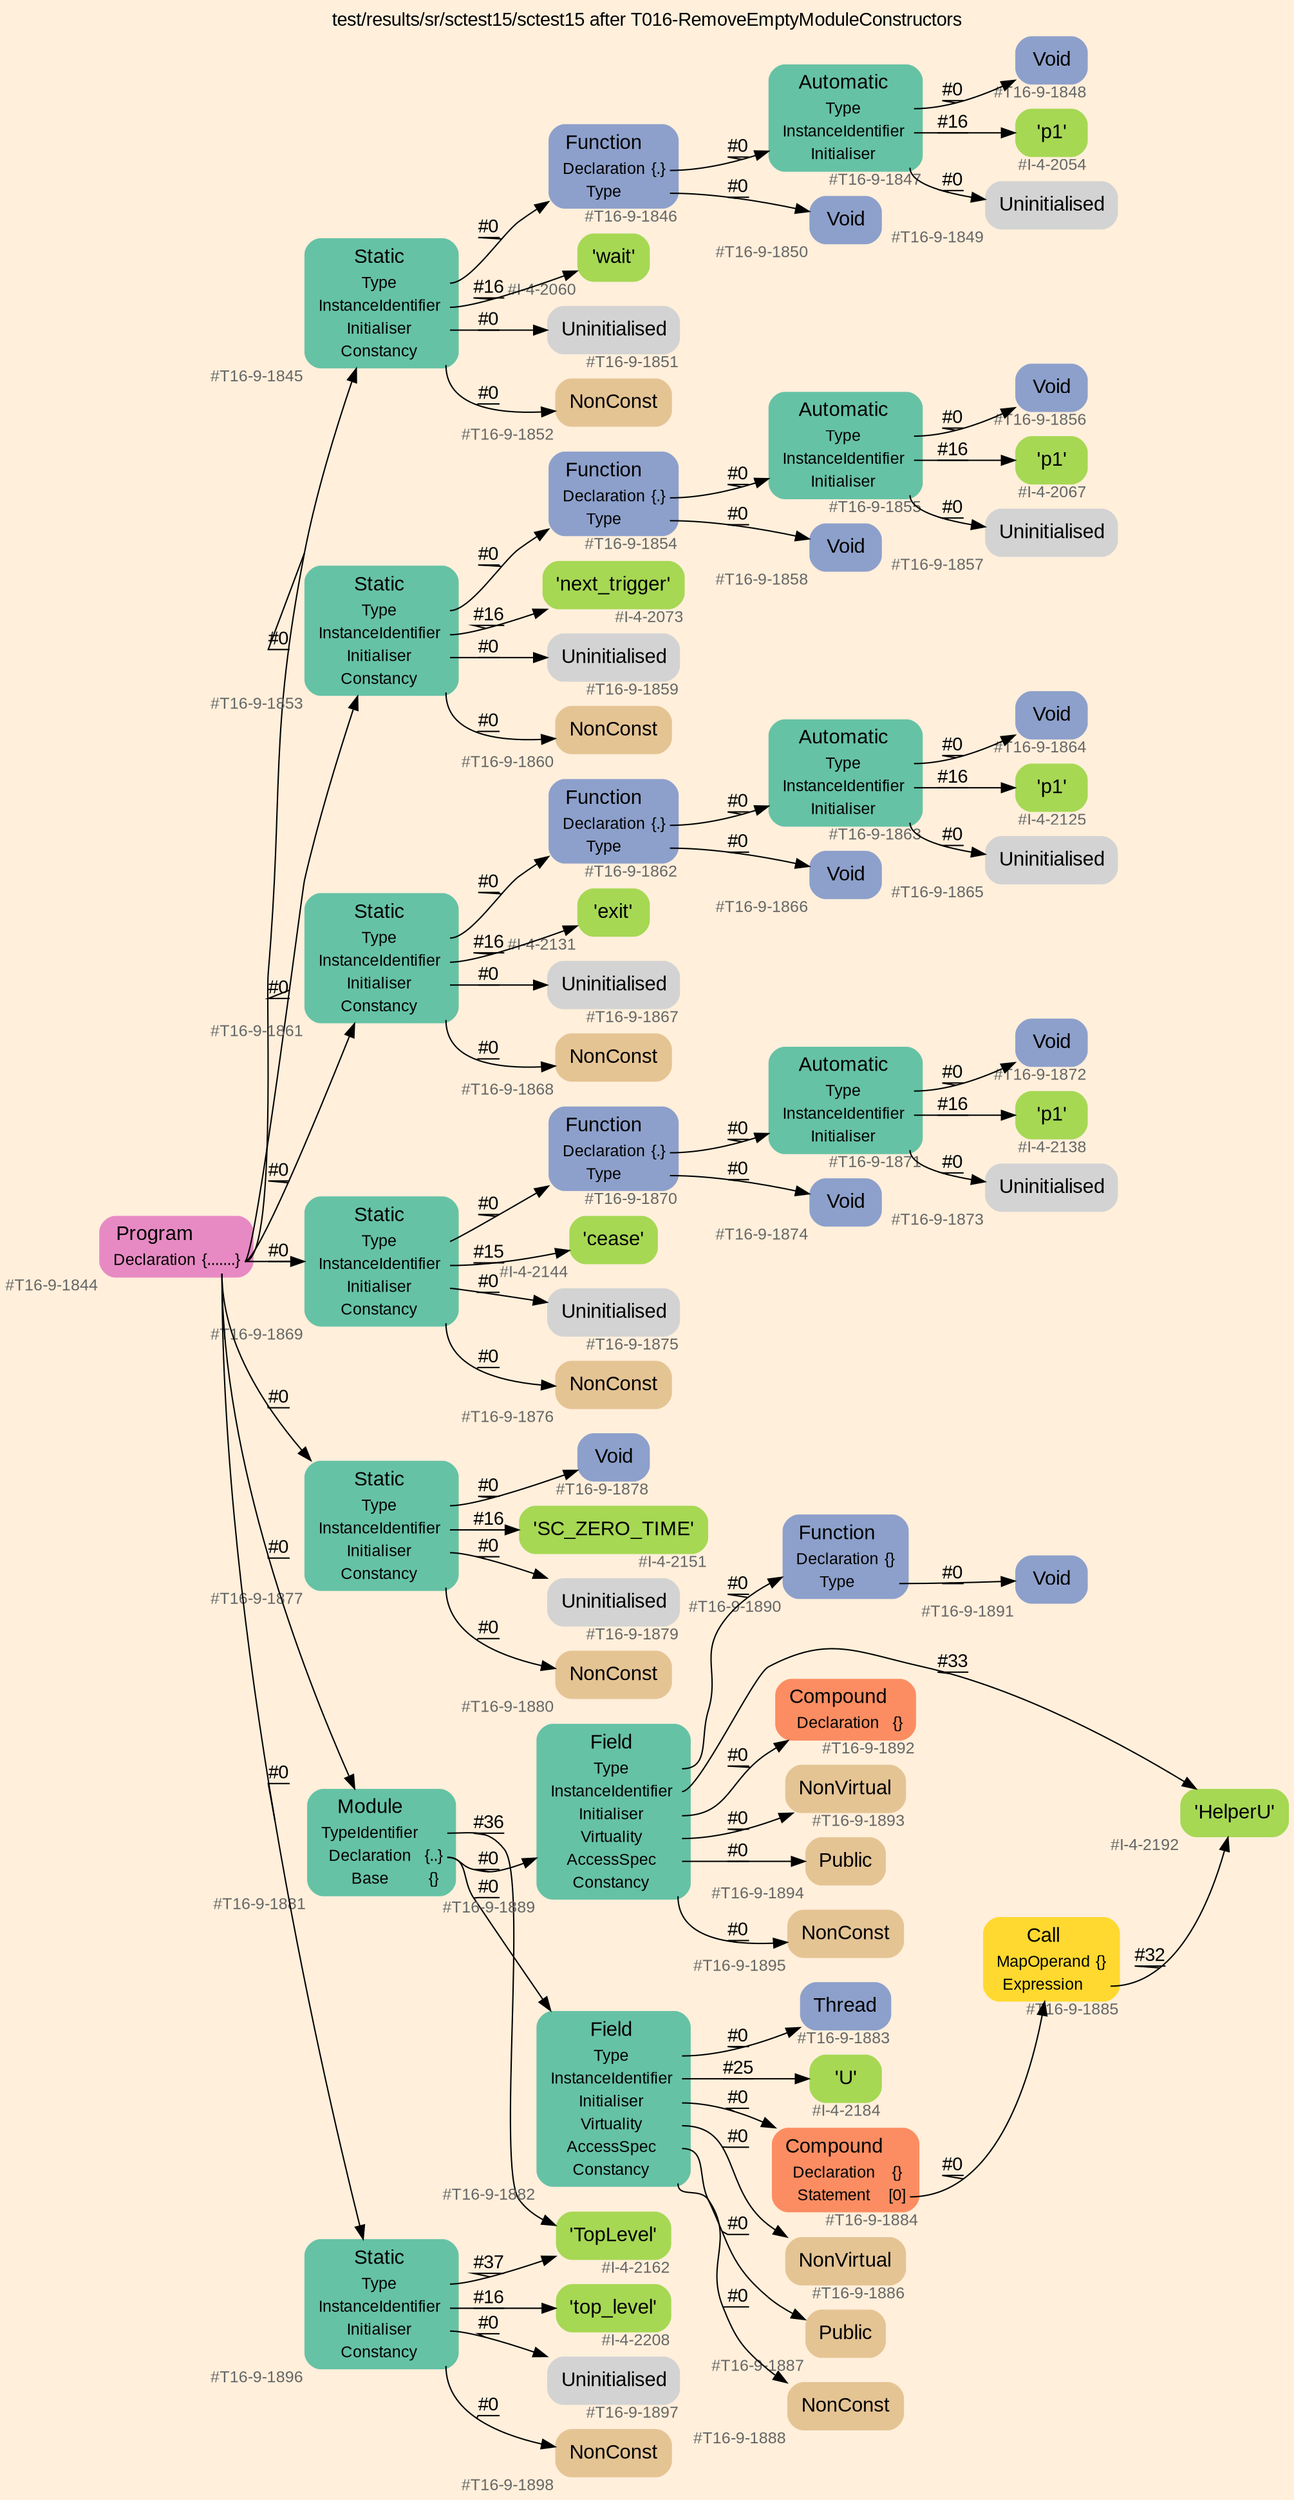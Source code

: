 digraph "test/results/sr/sctest15/sctest15 after T016-RemoveEmptyModuleConstructors" {
label = "test/results/sr/sctest15/sctest15 after T016-RemoveEmptyModuleConstructors"
labelloc = t
graph [
    rankdir = "LR"
    ranksep = 0.3
    bgcolor = antiquewhite1
    color = black
    fontcolor = black
    fontname = "Arial"
];
node [
    fontname = "Arial"
];
edge [
    fontname = "Arial"
];

// -------------------- node figure --------------------
// -------- block #T16-9-1844 ----------
"#T16-9-1844" [
    fillcolor = "/set28/4"
    xlabel = "#T16-9-1844"
    fontsize = "12"
    fontcolor = grey40
    shape = "plaintext"
    label = <<TABLE BORDER="0" CELLBORDER="0" CELLSPACING="0">
     <TR><TD><FONT COLOR="black" POINT-SIZE="15">Program</FONT></TD></TR>
     <TR><TD><FONT COLOR="black" POINT-SIZE="12">Declaration</FONT></TD><TD PORT="port0"><FONT COLOR="black" POINT-SIZE="12">{.......}</FONT></TD></TR>
    </TABLE>>
    style = "rounded,filled"
];

// -------- block #T16-9-1845 ----------
"#T16-9-1845" [
    fillcolor = "/set28/1"
    xlabel = "#T16-9-1845"
    fontsize = "12"
    fontcolor = grey40
    shape = "plaintext"
    label = <<TABLE BORDER="0" CELLBORDER="0" CELLSPACING="0">
     <TR><TD><FONT COLOR="black" POINT-SIZE="15">Static</FONT></TD></TR>
     <TR><TD><FONT COLOR="black" POINT-SIZE="12">Type</FONT></TD><TD PORT="port0"></TD></TR>
     <TR><TD><FONT COLOR="black" POINT-SIZE="12">InstanceIdentifier</FONT></TD><TD PORT="port1"></TD></TR>
     <TR><TD><FONT COLOR="black" POINT-SIZE="12">Initialiser</FONT></TD><TD PORT="port2"></TD></TR>
     <TR><TD><FONT COLOR="black" POINT-SIZE="12">Constancy</FONT></TD><TD PORT="port3"></TD></TR>
    </TABLE>>
    style = "rounded,filled"
];

// -------- block #T16-9-1846 ----------
"#T16-9-1846" [
    fillcolor = "/set28/3"
    xlabel = "#T16-9-1846"
    fontsize = "12"
    fontcolor = grey40
    shape = "plaintext"
    label = <<TABLE BORDER="0" CELLBORDER="0" CELLSPACING="0">
     <TR><TD><FONT COLOR="black" POINT-SIZE="15">Function</FONT></TD></TR>
     <TR><TD><FONT COLOR="black" POINT-SIZE="12">Declaration</FONT></TD><TD PORT="port0"><FONT COLOR="black" POINT-SIZE="12">{.}</FONT></TD></TR>
     <TR><TD><FONT COLOR="black" POINT-SIZE="12">Type</FONT></TD><TD PORT="port1"></TD></TR>
    </TABLE>>
    style = "rounded,filled"
];

// -------- block #T16-9-1847 ----------
"#T16-9-1847" [
    fillcolor = "/set28/1"
    xlabel = "#T16-9-1847"
    fontsize = "12"
    fontcolor = grey40
    shape = "plaintext"
    label = <<TABLE BORDER="0" CELLBORDER="0" CELLSPACING="0">
     <TR><TD><FONT COLOR="black" POINT-SIZE="15">Automatic</FONT></TD></TR>
     <TR><TD><FONT COLOR="black" POINT-SIZE="12">Type</FONT></TD><TD PORT="port0"></TD></TR>
     <TR><TD><FONT COLOR="black" POINT-SIZE="12">InstanceIdentifier</FONT></TD><TD PORT="port1"></TD></TR>
     <TR><TD><FONT COLOR="black" POINT-SIZE="12">Initialiser</FONT></TD><TD PORT="port2"></TD></TR>
    </TABLE>>
    style = "rounded,filled"
];

// -------- block #T16-9-1848 ----------
"#T16-9-1848" [
    fillcolor = "/set28/3"
    xlabel = "#T16-9-1848"
    fontsize = "12"
    fontcolor = grey40
    shape = "plaintext"
    label = <<TABLE BORDER="0" CELLBORDER="0" CELLSPACING="0">
     <TR><TD><FONT COLOR="black" POINT-SIZE="15">Void</FONT></TD></TR>
    </TABLE>>
    style = "rounded,filled"
];

// -------- block #I-4-2054 ----------
"#I-4-2054" [
    fillcolor = "/set28/5"
    xlabel = "#I-4-2054"
    fontsize = "12"
    fontcolor = grey40
    shape = "plaintext"
    label = <<TABLE BORDER="0" CELLBORDER="0" CELLSPACING="0">
     <TR><TD><FONT COLOR="black" POINT-SIZE="15">'p1'</FONT></TD></TR>
    </TABLE>>
    style = "rounded,filled"
];

// -------- block #T16-9-1849 ----------
"#T16-9-1849" [
    xlabel = "#T16-9-1849"
    fontsize = "12"
    fontcolor = grey40
    shape = "plaintext"
    label = <<TABLE BORDER="0" CELLBORDER="0" CELLSPACING="0">
     <TR><TD><FONT COLOR="black" POINT-SIZE="15">Uninitialised</FONT></TD></TR>
    </TABLE>>
    style = "rounded,filled"
];

// -------- block #T16-9-1850 ----------
"#T16-9-1850" [
    fillcolor = "/set28/3"
    xlabel = "#T16-9-1850"
    fontsize = "12"
    fontcolor = grey40
    shape = "plaintext"
    label = <<TABLE BORDER="0" CELLBORDER="0" CELLSPACING="0">
     <TR><TD><FONT COLOR="black" POINT-SIZE="15">Void</FONT></TD></TR>
    </TABLE>>
    style = "rounded,filled"
];

// -------- block #I-4-2060 ----------
"#I-4-2060" [
    fillcolor = "/set28/5"
    xlabel = "#I-4-2060"
    fontsize = "12"
    fontcolor = grey40
    shape = "plaintext"
    label = <<TABLE BORDER="0" CELLBORDER="0" CELLSPACING="0">
     <TR><TD><FONT COLOR="black" POINT-SIZE="15">'wait'</FONT></TD></TR>
    </TABLE>>
    style = "rounded,filled"
];

// -------- block #T16-9-1851 ----------
"#T16-9-1851" [
    xlabel = "#T16-9-1851"
    fontsize = "12"
    fontcolor = grey40
    shape = "plaintext"
    label = <<TABLE BORDER="0" CELLBORDER="0" CELLSPACING="0">
     <TR><TD><FONT COLOR="black" POINT-SIZE="15">Uninitialised</FONT></TD></TR>
    </TABLE>>
    style = "rounded,filled"
];

// -------- block #T16-9-1852 ----------
"#T16-9-1852" [
    fillcolor = "/set28/7"
    xlabel = "#T16-9-1852"
    fontsize = "12"
    fontcolor = grey40
    shape = "plaintext"
    label = <<TABLE BORDER="0" CELLBORDER="0" CELLSPACING="0">
     <TR><TD><FONT COLOR="black" POINT-SIZE="15">NonConst</FONT></TD></TR>
    </TABLE>>
    style = "rounded,filled"
];

// -------- block #T16-9-1853 ----------
"#T16-9-1853" [
    fillcolor = "/set28/1"
    xlabel = "#T16-9-1853"
    fontsize = "12"
    fontcolor = grey40
    shape = "plaintext"
    label = <<TABLE BORDER="0" CELLBORDER="0" CELLSPACING="0">
     <TR><TD><FONT COLOR="black" POINT-SIZE="15">Static</FONT></TD></TR>
     <TR><TD><FONT COLOR="black" POINT-SIZE="12">Type</FONT></TD><TD PORT="port0"></TD></TR>
     <TR><TD><FONT COLOR="black" POINT-SIZE="12">InstanceIdentifier</FONT></TD><TD PORT="port1"></TD></TR>
     <TR><TD><FONT COLOR="black" POINT-SIZE="12">Initialiser</FONT></TD><TD PORT="port2"></TD></TR>
     <TR><TD><FONT COLOR="black" POINT-SIZE="12">Constancy</FONT></TD><TD PORT="port3"></TD></TR>
    </TABLE>>
    style = "rounded,filled"
];

// -------- block #T16-9-1854 ----------
"#T16-9-1854" [
    fillcolor = "/set28/3"
    xlabel = "#T16-9-1854"
    fontsize = "12"
    fontcolor = grey40
    shape = "plaintext"
    label = <<TABLE BORDER="0" CELLBORDER="0" CELLSPACING="0">
     <TR><TD><FONT COLOR="black" POINT-SIZE="15">Function</FONT></TD></TR>
     <TR><TD><FONT COLOR="black" POINT-SIZE="12">Declaration</FONT></TD><TD PORT="port0"><FONT COLOR="black" POINT-SIZE="12">{.}</FONT></TD></TR>
     <TR><TD><FONT COLOR="black" POINT-SIZE="12">Type</FONT></TD><TD PORT="port1"></TD></TR>
    </TABLE>>
    style = "rounded,filled"
];

// -------- block #T16-9-1855 ----------
"#T16-9-1855" [
    fillcolor = "/set28/1"
    xlabel = "#T16-9-1855"
    fontsize = "12"
    fontcolor = grey40
    shape = "plaintext"
    label = <<TABLE BORDER="0" CELLBORDER="0" CELLSPACING="0">
     <TR><TD><FONT COLOR="black" POINT-SIZE="15">Automatic</FONT></TD></TR>
     <TR><TD><FONT COLOR="black" POINT-SIZE="12">Type</FONT></TD><TD PORT="port0"></TD></TR>
     <TR><TD><FONT COLOR="black" POINT-SIZE="12">InstanceIdentifier</FONT></TD><TD PORT="port1"></TD></TR>
     <TR><TD><FONT COLOR="black" POINT-SIZE="12">Initialiser</FONT></TD><TD PORT="port2"></TD></TR>
    </TABLE>>
    style = "rounded,filled"
];

// -------- block #T16-9-1856 ----------
"#T16-9-1856" [
    fillcolor = "/set28/3"
    xlabel = "#T16-9-1856"
    fontsize = "12"
    fontcolor = grey40
    shape = "plaintext"
    label = <<TABLE BORDER="0" CELLBORDER="0" CELLSPACING="0">
     <TR><TD><FONT COLOR="black" POINT-SIZE="15">Void</FONT></TD></TR>
    </TABLE>>
    style = "rounded,filled"
];

// -------- block #I-4-2067 ----------
"#I-4-2067" [
    fillcolor = "/set28/5"
    xlabel = "#I-4-2067"
    fontsize = "12"
    fontcolor = grey40
    shape = "plaintext"
    label = <<TABLE BORDER="0" CELLBORDER="0" CELLSPACING="0">
     <TR><TD><FONT COLOR="black" POINT-SIZE="15">'p1'</FONT></TD></TR>
    </TABLE>>
    style = "rounded,filled"
];

// -------- block #T16-9-1857 ----------
"#T16-9-1857" [
    xlabel = "#T16-9-1857"
    fontsize = "12"
    fontcolor = grey40
    shape = "plaintext"
    label = <<TABLE BORDER="0" CELLBORDER="0" CELLSPACING="0">
     <TR><TD><FONT COLOR="black" POINT-SIZE="15">Uninitialised</FONT></TD></TR>
    </TABLE>>
    style = "rounded,filled"
];

// -------- block #T16-9-1858 ----------
"#T16-9-1858" [
    fillcolor = "/set28/3"
    xlabel = "#T16-9-1858"
    fontsize = "12"
    fontcolor = grey40
    shape = "plaintext"
    label = <<TABLE BORDER="0" CELLBORDER="0" CELLSPACING="0">
     <TR><TD><FONT COLOR="black" POINT-SIZE="15">Void</FONT></TD></TR>
    </TABLE>>
    style = "rounded,filled"
];

// -------- block #I-4-2073 ----------
"#I-4-2073" [
    fillcolor = "/set28/5"
    xlabel = "#I-4-2073"
    fontsize = "12"
    fontcolor = grey40
    shape = "plaintext"
    label = <<TABLE BORDER="0" CELLBORDER="0" CELLSPACING="0">
     <TR><TD><FONT COLOR="black" POINT-SIZE="15">'next_trigger'</FONT></TD></TR>
    </TABLE>>
    style = "rounded,filled"
];

// -------- block #T16-9-1859 ----------
"#T16-9-1859" [
    xlabel = "#T16-9-1859"
    fontsize = "12"
    fontcolor = grey40
    shape = "plaintext"
    label = <<TABLE BORDER="0" CELLBORDER="0" CELLSPACING="0">
     <TR><TD><FONT COLOR="black" POINT-SIZE="15">Uninitialised</FONT></TD></TR>
    </TABLE>>
    style = "rounded,filled"
];

// -------- block #T16-9-1860 ----------
"#T16-9-1860" [
    fillcolor = "/set28/7"
    xlabel = "#T16-9-1860"
    fontsize = "12"
    fontcolor = grey40
    shape = "plaintext"
    label = <<TABLE BORDER="0" CELLBORDER="0" CELLSPACING="0">
     <TR><TD><FONT COLOR="black" POINT-SIZE="15">NonConst</FONT></TD></TR>
    </TABLE>>
    style = "rounded,filled"
];

// -------- block #T16-9-1861 ----------
"#T16-9-1861" [
    fillcolor = "/set28/1"
    xlabel = "#T16-9-1861"
    fontsize = "12"
    fontcolor = grey40
    shape = "plaintext"
    label = <<TABLE BORDER="0" CELLBORDER="0" CELLSPACING="0">
     <TR><TD><FONT COLOR="black" POINT-SIZE="15">Static</FONT></TD></TR>
     <TR><TD><FONT COLOR="black" POINT-SIZE="12">Type</FONT></TD><TD PORT="port0"></TD></TR>
     <TR><TD><FONT COLOR="black" POINT-SIZE="12">InstanceIdentifier</FONT></TD><TD PORT="port1"></TD></TR>
     <TR><TD><FONT COLOR="black" POINT-SIZE="12">Initialiser</FONT></TD><TD PORT="port2"></TD></TR>
     <TR><TD><FONT COLOR="black" POINT-SIZE="12">Constancy</FONT></TD><TD PORT="port3"></TD></TR>
    </TABLE>>
    style = "rounded,filled"
];

// -------- block #T16-9-1862 ----------
"#T16-9-1862" [
    fillcolor = "/set28/3"
    xlabel = "#T16-9-1862"
    fontsize = "12"
    fontcolor = grey40
    shape = "plaintext"
    label = <<TABLE BORDER="0" CELLBORDER="0" CELLSPACING="0">
     <TR><TD><FONT COLOR="black" POINT-SIZE="15">Function</FONT></TD></TR>
     <TR><TD><FONT COLOR="black" POINT-SIZE="12">Declaration</FONT></TD><TD PORT="port0"><FONT COLOR="black" POINT-SIZE="12">{.}</FONT></TD></TR>
     <TR><TD><FONT COLOR="black" POINT-SIZE="12">Type</FONT></TD><TD PORT="port1"></TD></TR>
    </TABLE>>
    style = "rounded,filled"
];

// -------- block #T16-9-1863 ----------
"#T16-9-1863" [
    fillcolor = "/set28/1"
    xlabel = "#T16-9-1863"
    fontsize = "12"
    fontcolor = grey40
    shape = "plaintext"
    label = <<TABLE BORDER="0" CELLBORDER="0" CELLSPACING="0">
     <TR><TD><FONT COLOR="black" POINT-SIZE="15">Automatic</FONT></TD></TR>
     <TR><TD><FONT COLOR="black" POINT-SIZE="12">Type</FONT></TD><TD PORT="port0"></TD></TR>
     <TR><TD><FONT COLOR="black" POINT-SIZE="12">InstanceIdentifier</FONT></TD><TD PORT="port1"></TD></TR>
     <TR><TD><FONT COLOR="black" POINT-SIZE="12">Initialiser</FONT></TD><TD PORT="port2"></TD></TR>
    </TABLE>>
    style = "rounded,filled"
];

// -------- block #T16-9-1864 ----------
"#T16-9-1864" [
    fillcolor = "/set28/3"
    xlabel = "#T16-9-1864"
    fontsize = "12"
    fontcolor = grey40
    shape = "plaintext"
    label = <<TABLE BORDER="0" CELLBORDER="0" CELLSPACING="0">
     <TR><TD><FONT COLOR="black" POINT-SIZE="15">Void</FONT></TD></TR>
    </TABLE>>
    style = "rounded,filled"
];

// -------- block #I-4-2125 ----------
"#I-4-2125" [
    fillcolor = "/set28/5"
    xlabel = "#I-4-2125"
    fontsize = "12"
    fontcolor = grey40
    shape = "plaintext"
    label = <<TABLE BORDER="0" CELLBORDER="0" CELLSPACING="0">
     <TR><TD><FONT COLOR="black" POINT-SIZE="15">'p1'</FONT></TD></TR>
    </TABLE>>
    style = "rounded,filled"
];

// -------- block #T16-9-1865 ----------
"#T16-9-1865" [
    xlabel = "#T16-9-1865"
    fontsize = "12"
    fontcolor = grey40
    shape = "plaintext"
    label = <<TABLE BORDER="0" CELLBORDER="0" CELLSPACING="0">
     <TR><TD><FONT COLOR="black" POINT-SIZE="15">Uninitialised</FONT></TD></TR>
    </TABLE>>
    style = "rounded,filled"
];

// -------- block #T16-9-1866 ----------
"#T16-9-1866" [
    fillcolor = "/set28/3"
    xlabel = "#T16-9-1866"
    fontsize = "12"
    fontcolor = grey40
    shape = "plaintext"
    label = <<TABLE BORDER="0" CELLBORDER="0" CELLSPACING="0">
     <TR><TD><FONT COLOR="black" POINT-SIZE="15">Void</FONT></TD></TR>
    </TABLE>>
    style = "rounded,filled"
];

// -------- block #I-4-2131 ----------
"#I-4-2131" [
    fillcolor = "/set28/5"
    xlabel = "#I-4-2131"
    fontsize = "12"
    fontcolor = grey40
    shape = "plaintext"
    label = <<TABLE BORDER="0" CELLBORDER="0" CELLSPACING="0">
     <TR><TD><FONT COLOR="black" POINT-SIZE="15">'exit'</FONT></TD></TR>
    </TABLE>>
    style = "rounded,filled"
];

// -------- block #T16-9-1867 ----------
"#T16-9-1867" [
    xlabel = "#T16-9-1867"
    fontsize = "12"
    fontcolor = grey40
    shape = "plaintext"
    label = <<TABLE BORDER="0" CELLBORDER="0" CELLSPACING="0">
     <TR><TD><FONT COLOR="black" POINT-SIZE="15">Uninitialised</FONT></TD></TR>
    </TABLE>>
    style = "rounded,filled"
];

// -------- block #T16-9-1868 ----------
"#T16-9-1868" [
    fillcolor = "/set28/7"
    xlabel = "#T16-9-1868"
    fontsize = "12"
    fontcolor = grey40
    shape = "plaintext"
    label = <<TABLE BORDER="0" CELLBORDER="0" CELLSPACING="0">
     <TR><TD><FONT COLOR="black" POINT-SIZE="15">NonConst</FONT></TD></TR>
    </TABLE>>
    style = "rounded,filled"
];

// -------- block #T16-9-1869 ----------
"#T16-9-1869" [
    fillcolor = "/set28/1"
    xlabel = "#T16-9-1869"
    fontsize = "12"
    fontcolor = grey40
    shape = "plaintext"
    label = <<TABLE BORDER="0" CELLBORDER="0" CELLSPACING="0">
     <TR><TD><FONT COLOR="black" POINT-SIZE="15">Static</FONT></TD></TR>
     <TR><TD><FONT COLOR="black" POINT-SIZE="12">Type</FONT></TD><TD PORT="port0"></TD></TR>
     <TR><TD><FONT COLOR="black" POINT-SIZE="12">InstanceIdentifier</FONT></TD><TD PORT="port1"></TD></TR>
     <TR><TD><FONT COLOR="black" POINT-SIZE="12">Initialiser</FONT></TD><TD PORT="port2"></TD></TR>
     <TR><TD><FONT COLOR="black" POINT-SIZE="12">Constancy</FONT></TD><TD PORT="port3"></TD></TR>
    </TABLE>>
    style = "rounded,filled"
];

// -------- block #T16-9-1870 ----------
"#T16-9-1870" [
    fillcolor = "/set28/3"
    xlabel = "#T16-9-1870"
    fontsize = "12"
    fontcolor = grey40
    shape = "plaintext"
    label = <<TABLE BORDER="0" CELLBORDER="0" CELLSPACING="0">
     <TR><TD><FONT COLOR="black" POINT-SIZE="15">Function</FONT></TD></TR>
     <TR><TD><FONT COLOR="black" POINT-SIZE="12">Declaration</FONT></TD><TD PORT="port0"><FONT COLOR="black" POINT-SIZE="12">{.}</FONT></TD></TR>
     <TR><TD><FONT COLOR="black" POINT-SIZE="12">Type</FONT></TD><TD PORT="port1"></TD></TR>
    </TABLE>>
    style = "rounded,filled"
];

// -------- block #T16-9-1871 ----------
"#T16-9-1871" [
    fillcolor = "/set28/1"
    xlabel = "#T16-9-1871"
    fontsize = "12"
    fontcolor = grey40
    shape = "plaintext"
    label = <<TABLE BORDER="0" CELLBORDER="0" CELLSPACING="0">
     <TR><TD><FONT COLOR="black" POINT-SIZE="15">Automatic</FONT></TD></TR>
     <TR><TD><FONT COLOR="black" POINT-SIZE="12">Type</FONT></TD><TD PORT="port0"></TD></TR>
     <TR><TD><FONT COLOR="black" POINT-SIZE="12">InstanceIdentifier</FONT></TD><TD PORT="port1"></TD></TR>
     <TR><TD><FONT COLOR="black" POINT-SIZE="12">Initialiser</FONT></TD><TD PORT="port2"></TD></TR>
    </TABLE>>
    style = "rounded,filled"
];

// -------- block #T16-9-1872 ----------
"#T16-9-1872" [
    fillcolor = "/set28/3"
    xlabel = "#T16-9-1872"
    fontsize = "12"
    fontcolor = grey40
    shape = "plaintext"
    label = <<TABLE BORDER="0" CELLBORDER="0" CELLSPACING="0">
     <TR><TD><FONT COLOR="black" POINT-SIZE="15">Void</FONT></TD></TR>
    </TABLE>>
    style = "rounded,filled"
];

// -------- block #I-4-2138 ----------
"#I-4-2138" [
    fillcolor = "/set28/5"
    xlabel = "#I-4-2138"
    fontsize = "12"
    fontcolor = grey40
    shape = "plaintext"
    label = <<TABLE BORDER="0" CELLBORDER="0" CELLSPACING="0">
     <TR><TD><FONT COLOR="black" POINT-SIZE="15">'p1'</FONT></TD></TR>
    </TABLE>>
    style = "rounded,filled"
];

// -------- block #T16-9-1873 ----------
"#T16-9-1873" [
    xlabel = "#T16-9-1873"
    fontsize = "12"
    fontcolor = grey40
    shape = "plaintext"
    label = <<TABLE BORDER="0" CELLBORDER="0" CELLSPACING="0">
     <TR><TD><FONT COLOR="black" POINT-SIZE="15">Uninitialised</FONT></TD></TR>
    </TABLE>>
    style = "rounded,filled"
];

// -------- block #T16-9-1874 ----------
"#T16-9-1874" [
    fillcolor = "/set28/3"
    xlabel = "#T16-9-1874"
    fontsize = "12"
    fontcolor = grey40
    shape = "plaintext"
    label = <<TABLE BORDER="0" CELLBORDER="0" CELLSPACING="0">
     <TR><TD><FONT COLOR="black" POINT-SIZE="15">Void</FONT></TD></TR>
    </TABLE>>
    style = "rounded,filled"
];

// -------- block #I-4-2144 ----------
"#I-4-2144" [
    fillcolor = "/set28/5"
    xlabel = "#I-4-2144"
    fontsize = "12"
    fontcolor = grey40
    shape = "plaintext"
    label = <<TABLE BORDER="0" CELLBORDER="0" CELLSPACING="0">
     <TR><TD><FONT COLOR="black" POINT-SIZE="15">'cease'</FONT></TD></TR>
    </TABLE>>
    style = "rounded,filled"
];

// -------- block #T16-9-1875 ----------
"#T16-9-1875" [
    xlabel = "#T16-9-1875"
    fontsize = "12"
    fontcolor = grey40
    shape = "plaintext"
    label = <<TABLE BORDER="0" CELLBORDER="0" CELLSPACING="0">
     <TR><TD><FONT COLOR="black" POINT-SIZE="15">Uninitialised</FONT></TD></TR>
    </TABLE>>
    style = "rounded,filled"
];

// -------- block #T16-9-1876 ----------
"#T16-9-1876" [
    fillcolor = "/set28/7"
    xlabel = "#T16-9-1876"
    fontsize = "12"
    fontcolor = grey40
    shape = "plaintext"
    label = <<TABLE BORDER="0" CELLBORDER="0" CELLSPACING="0">
     <TR><TD><FONT COLOR="black" POINT-SIZE="15">NonConst</FONT></TD></TR>
    </TABLE>>
    style = "rounded,filled"
];

// -------- block #T16-9-1877 ----------
"#T16-9-1877" [
    fillcolor = "/set28/1"
    xlabel = "#T16-9-1877"
    fontsize = "12"
    fontcolor = grey40
    shape = "plaintext"
    label = <<TABLE BORDER="0" CELLBORDER="0" CELLSPACING="0">
     <TR><TD><FONT COLOR="black" POINT-SIZE="15">Static</FONT></TD></TR>
     <TR><TD><FONT COLOR="black" POINT-SIZE="12">Type</FONT></TD><TD PORT="port0"></TD></TR>
     <TR><TD><FONT COLOR="black" POINT-SIZE="12">InstanceIdentifier</FONT></TD><TD PORT="port1"></TD></TR>
     <TR><TD><FONT COLOR="black" POINT-SIZE="12">Initialiser</FONT></TD><TD PORT="port2"></TD></TR>
     <TR><TD><FONT COLOR="black" POINT-SIZE="12">Constancy</FONT></TD><TD PORT="port3"></TD></TR>
    </TABLE>>
    style = "rounded,filled"
];

// -------- block #T16-9-1878 ----------
"#T16-9-1878" [
    fillcolor = "/set28/3"
    xlabel = "#T16-9-1878"
    fontsize = "12"
    fontcolor = grey40
    shape = "plaintext"
    label = <<TABLE BORDER="0" CELLBORDER="0" CELLSPACING="0">
     <TR><TD><FONT COLOR="black" POINT-SIZE="15">Void</FONT></TD></TR>
    </TABLE>>
    style = "rounded,filled"
];

// -------- block #I-4-2151 ----------
"#I-4-2151" [
    fillcolor = "/set28/5"
    xlabel = "#I-4-2151"
    fontsize = "12"
    fontcolor = grey40
    shape = "plaintext"
    label = <<TABLE BORDER="0" CELLBORDER="0" CELLSPACING="0">
     <TR><TD><FONT COLOR="black" POINT-SIZE="15">'SC_ZERO_TIME'</FONT></TD></TR>
    </TABLE>>
    style = "rounded,filled"
];

// -------- block #T16-9-1879 ----------
"#T16-9-1879" [
    xlabel = "#T16-9-1879"
    fontsize = "12"
    fontcolor = grey40
    shape = "plaintext"
    label = <<TABLE BORDER="0" CELLBORDER="0" CELLSPACING="0">
     <TR><TD><FONT COLOR="black" POINT-SIZE="15">Uninitialised</FONT></TD></TR>
    </TABLE>>
    style = "rounded,filled"
];

// -------- block #T16-9-1880 ----------
"#T16-9-1880" [
    fillcolor = "/set28/7"
    xlabel = "#T16-9-1880"
    fontsize = "12"
    fontcolor = grey40
    shape = "plaintext"
    label = <<TABLE BORDER="0" CELLBORDER="0" CELLSPACING="0">
     <TR><TD><FONT COLOR="black" POINT-SIZE="15">NonConst</FONT></TD></TR>
    </TABLE>>
    style = "rounded,filled"
];

// -------- block #T16-9-1881 ----------
"#T16-9-1881" [
    fillcolor = "/set28/1"
    xlabel = "#T16-9-1881"
    fontsize = "12"
    fontcolor = grey40
    shape = "plaintext"
    label = <<TABLE BORDER="0" CELLBORDER="0" CELLSPACING="0">
     <TR><TD><FONT COLOR="black" POINT-SIZE="15">Module</FONT></TD></TR>
     <TR><TD><FONT COLOR="black" POINT-SIZE="12">TypeIdentifier</FONT></TD><TD PORT="port0"></TD></TR>
     <TR><TD><FONT COLOR="black" POINT-SIZE="12">Declaration</FONT></TD><TD PORT="port1"><FONT COLOR="black" POINT-SIZE="12">{..}</FONT></TD></TR>
     <TR><TD><FONT COLOR="black" POINT-SIZE="12">Base</FONT></TD><TD PORT="port2"><FONT COLOR="black" POINT-SIZE="12">{}</FONT></TD></TR>
    </TABLE>>
    style = "rounded,filled"
];

// -------- block #I-4-2162 ----------
"#I-4-2162" [
    fillcolor = "/set28/5"
    xlabel = "#I-4-2162"
    fontsize = "12"
    fontcolor = grey40
    shape = "plaintext"
    label = <<TABLE BORDER="0" CELLBORDER="0" CELLSPACING="0">
     <TR><TD><FONT COLOR="black" POINT-SIZE="15">'TopLevel'</FONT></TD></TR>
    </TABLE>>
    style = "rounded,filled"
];

// -------- block #T16-9-1882 ----------
"#T16-9-1882" [
    fillcolor = "/set28/1"
    xlabel = "#T16-9-1882"
    fontsize = "12"
    fontcolor = grey40
    shape = "plaintext"
    label = <<TABLE BORDER="0" CELLBORDER="0" CELLSPACING="0">
     <TR><TD><FONT COLOR="black" POINT-SIZE="15">Field</FONT></TD></TR>
     <TR><TD><FONT COLOR="black" POINT-SIZE="12">Type</FONT></TD><TD PORT="port0"></TD></TR>
     <TR><TD><FONT COLOR="black" POINT-SIZE="12">InstanceIdentifier</FONT></TD><TD PORT="port1"></TD></TR>
     <TR><TD><FONT COLOR="black" POINT-SIZE="12">Initialiser</FONT></TD><TD PORT="port2"></TD></TR>
     <TR><TD><FONT COLOR="black" POINT-SIZE="12">Virtuality</FONT></TD><TD PORT="port3"></TD></TR>
     <TR><TD><FONT COLOR="black" POINT-SIZE="12">AccessSpec</FONT></TD><TD PORT="port4"></TD></TR>
     <TR><TD><FONT COLOR="black" POINT-SIZE="12">Constancy</FONT></TD><TD PORT="port5"></TD></TR>
    </TABLE>>
    style = "rounded,filled"
];

// -------- block #T16-9-1883 ----------
"#T16-9-1883" [
    fillcolor = "/set28/3"
    xlabel = "#T16-9-1883"
    fontsize = "12"
    fontcolor = grey40
    shape = "plaintext"
    label = <<TABLE BORDER="0" CELLBORDER="0" CELLSPACING="0">
     <TR><TD><FONT COLOR="black" POINT-SIZE="15">Thread</FONT></TD></TR>
    </TABLE>>
    style = "rounded,filled"
];

// -------- block #I-4-2184 ----------
"#I-4-2184" [
    fillcolor = "/set28/5"
    xlabel = "#I-4-2184"
    fontsize = "12"
    fontcolor = grey40
    shape = "plaintext"
    label = <<TABLE BORDER="0" CELLBORDER="0" CELLSPACING="0">
     <TR><TD><FONT COLOR="black" POINT-SIZE="15">'U'</FONT></TD></TR>
    </TABLE>>
    style = "rounded,filled"
];

// -------- block #T16-9-1884 ----------
"#T16-9-1884" [
    fillcolor = "/set28/2"
    xlabel = "#T16-9-1884"
    fontsize = "12"
    fontcolor = grey40
    shape = "plaintext"
    label = <<TABLE BORDER="0" CELLBORDER="0" CELLSPACING="0">
     <TR><TD><FONT COLOR="black" POINT-SIZE="15">Compound</FONT></TD></TR>
     <TR><TD><FONT COLOR="black" POINT-SIZE="12">Declaration</FONT></TD><TD PORT="port0"><FONT COLOR="black" POINT-SIZE="12">{}</FONT></TD></TR>
     <TR><TD><FONT COLOR="black" POINT-SIZE="12">Statement</FONT></TD><TD PORT="port1"><FONT COLOR="black" POINT-SIZE="12">[0]</FONT></TD></TR>
    </TABLE>>
    style = "rounded,filled"
];

// -------- block #T16-9-1885 ----------
"#T16-9-1885" [
    fillcolor = "/set28/6"
    xlabel = "#T16-9-1885"
    fontsize = "12"
    fontcolor = grey40
    shape = "plaintext"
    label = <<TABLE BORDER="0" CELLBORDER="0" CELLSPACING="0">
     <TR><TD><FONT COLOR="black" POINT-SIZE="15">Call</FONT></TD></TR>
     <TR><TD><FONT COLOR="black" POINT-SIZE="12">MapOperand</FONT></TD><TD PORT="port0"><FONT COLOR="black" POINT-SIZE="12">{}</FONT></TD></TR>
     <TR><TD><FONT COLOR="black" POINT-SIZE="12">Expression</FONT></TD><TD PORT="port1"></TD></TR>
    </TABLE>>
    style = "rounded,filled"
];

// -------- block #I-4-2192 ----------
"#I-4-2192" [
    fillcolor = "/set28/5"
    xlabel = "#I-4-2192"
    fontsize = "12"
    fontcolor = grey40
    shape = "plaintext"
    label = <<TABLE BORDER="0" CELLBORDER="0" CELLSPACING="0">
     <TR><TD><FONT COLOR="black" POINT-SIZE="15">'HelperU'</FONT></TD></TR>
    </TABLE>>
    style = "rounded,filled"
];

// -------- block #T16-9-1886 ----------
"#T16-9-1886" [
    fillcolor = "/set28/7"
    xlabel = "#T16-9-1886"
    fontsize = "12"
    fontcolor = grey40
    shape = "plaintext"
    label = <<TABLE BORDER="0" CELLBORDER="0" CELLSPACING="0">
     <TR><TD><FONT COLOR="black" POINT-SIZE="15">NonVirtual</FONT></TD></TR>
    </TABLE>>
    style = "rounded,filled"
];

// -------- block #T16-9-1887 ----------
"#T16-9-1887" [
    fillcolor = "/set28/7"
    xlabel = "#T16-9-1887"
    fontsize = "12"
    fontcolor = grey40
    shape = "plaintext"
    label = <<TABLE BORDER="0" CELLBORDER="0" CELLSPACING="0">
     <TR><TD><FONT COLOR="black" POINT-SIZE="15">Public</FONT></TD></TR>
    </TABLE>>
    style = "rounded,filled"
];

// -------- block #T16-9-1888 ----------
"#T16-9-1888" [
    fillcolor = "/set28/7"
    xlabel = "#T16-9-1888"
    fontsize = "12"
    fontcolor = grey40
    shape = "plaintext"
    label = <<TABLE BORDER="0" CELLBORDER="0" CELLSPACING="0">
     <TR><TD><FONT COLOR="black" POINT-SIZE="15">NonConst</FONT></TD></TR>
    </TABLE>>
    style = "rounded,filled"
];

// -------- block #T16-9-1889 ----------
"#T16-9-1889" [
    fillcolor = "/set28/1"
    xlabel = "#T16-9-1889"
    fontsize = "12"
    fontcolor = grey40
    shape = "plaintext"
    label = <<TABLE BORDER="0" CELLBORDER="0" CELLSPACING="0">
     <TR><TD><FONT COLOR="black" POINT-SIZE="15">Field</FONT></TD></TR>
     <TR><TD><FONT COLOR="black" POINT-SIZE="12">Type</FONT></TD><TD PORT="port0"></TD></TR>
     <TR><TD><FONT COLOR="black" POINT-SIZE="12">InstanceIdentifier</FONT></TD><TD PORT="port1"></TD></TR>
     <TR><TD><FONT COLOR="black" POINT-SIZE="12">Initialiser</FONT></TD><TD PORT="port2"></TD></TR>
     <TR><TD><FONT COLOR="black" POINT-SIZE="12">Virtuality</FONT></TD><TD PORT="port3"></TD></TR>
     <TR><TD><FONT COLOR="black" POINT-SIZE="12">AccessSpec</FONT></TD><TD PORT="port4"></TD></TR>
     <TR><TD><FONT COLOR="black" POINT-SIZE="12">Constancy</FONT></TD><TD PORT="port5"></TD></TR>
    </TABLE>>
    style = "rounded,filled"
];

// -------- block #T16-9-1890 ----------
"#T16-9-1890" [
    fillcolor = "/set28/3"
    xlabel = "#T16-9-1890"
    fontsize = "12"
    fontcolor = grey40
    shape = "plaintext"
    label = <<TABLE BORDER="0" CELLBORDER="0" CELLSPACING="0">
     <TR><TD><FONT COLOR="black" POINT-SIZE="15">Function</FONT></TD></TR>
     <TR><TD><FONT COLOR="black" POINT-SIZE="12">Declaration</FONT></TD><TD PORT="port0"><FONT COLOR="black" POINT-SIZE="12">{}</FONT></TD></TR>
     <TR><TD><FONT COLOR="black" POINT-SIZE="12">Type</FONT></TD><TD PORT="port1"></TD></TR>
    </TABLE>>
    style = "rounded,filled"
];

// -------- block #T16-9-1891 ----------
"#T16-9-1891" [
    fillcolor = "/set28/3"
    xlabel = "#T16-9-1891"
    fontsize = "12"
    fontcolor = grey40
    shape = "plaintext"
    label = <<TABLE BORDER="0" CELLBORDER="0" CELLSPACING="0">
     <TR><TD><FONT COLOR="black" POINT-SIZE="15">Void</FONT></TD></TR>
    </TABLE>>
    style = "rounded,filled"
];

// -------- block #T16-9-1892 ----------
"#T16-9-1892" [
    fillcolor = "/set28/2"
    xlabel = "#T16-9-1892"
    fontsize = "12"
    fontcolor = grey40
    shape = "plaintext"
    label = <<TABLE BORDER="0" CELLBORDER="0" CELLSPACING="0">
     <TR><TD><FONT COLOR="black" POINT-SIZE="15">Compound</FONT></TD></TR>
     <TR><TD><FONT COLOR="black" POINT-SIZE="12">Declaration</FONT></TD><TD PORT="port0"><FONT COLOR="black" POINT-SIZE="12">{}</FONT></TD></TR>
    </TABLE>>
    style = "rounded,filled"
];

// -------- block #T16-9-1893 ----------
"#T16-9-1893" [
    fillcolor = "/set28/7"
    xlabel = "#T16-9-1893"
    fontsize = "12"
    fontcolor = grey40
    shape = "plaintext"
    label = <<TABLE BORDER="0" CELLBORDER="0" CELLSPACING="0">
     <TR><TD><FONT COLOR="black" POINT-SIZE="15">NonVirtual</FONT></TD></TR>
    </TABLE>>
    style = "rounded,filled"
];

// -------- block #T16-9-1894 ----------
"#T16-9-1894" [
    fillcolor = "/set28/7"
    xlabel = "#T16-9-1894"
    fontsize = "12"
    fontcolor = grey40
    shape = "plaintext"
    label = <<TABLE BORDER="0" CELLBORDER="0" CELLSPACING="0">
     <TR><TD><FONT COLOR="black" POINT-SIZE="15">Public</FONT></TD></TR>
    </TABLE>>
    style = "rounded,filled"
];

// -------- block #T16-9-1895 ----------
"#T16-9-1895" [
    fillcolor = "/set28/7"
    xlabel = "#T16-9-1895"
    fontsize = "12"
    fontcolor = grey40
    shape = "plaintext"
    label = <<TABLE BORDER="0" CELLBORDER="0" CELLSPACING="0">
     <TR><TD><FONT COLOR="black" POINT-SIZE="15">NonConst</FONT></TD></TR>
    </TABLE>>
    style = "rounded,filled"
];

// -------- block #T16-9-1896 ----------
"#T16-9-1896" [
    fillcolor = "/set28/1"
    xlabel = "#T16-9-1896"
    fontsize = "12"
    fontcolor = grey40
    shape = "plaintext"
    label = <<TABLE BORDER="0" CELLBORDER="0" CELLSPACING="0">
     <TR><TD><FONT COLOR="black" POINT-SIZE="15">Static</FONT></TD></TR>
     <TR><TD><FONT COLOR="black" POINT-SIZE="12">Type</FONT></TD><TD PORT="port0"></TD></TR>
     <TR><TD><FONT COLOR="black" POINT-SIZE="12">InstanceIdentifier</FONT></TD><TD PORT="port1"></TD></TR>
     <TR><TD><FONT COLOR="black" POINT-SIZE="12">Initialiser</FONT></TD><TD PORT="port2"></TD></TR>
     <TR><TD><FONT COLOR="black" POINT-SIZE="12">Constancy</FONT></TD><TD PORT="port3"></TD></TR>
    </TABLE>>
    style = "rounded,filled"
];

// -------- block #I-4-2208 ----------
"#I-4-2208" [
    fillcolor = "/set28/5"
    xlabel = "#I-4-2208"
    fontsize = "12"
    fontcolor = grey40
    shape = "plaintext"
    label = <<TABLE BORDER="0" CELLBORDER="0" CELLSPACING="0">
     <TR><TD><FONT COLOR="black" POINT-SIZE="15">'top_level'</FONT></TD></TR>
    </TABLE>>
    style = "rounded,filled"
];

// -------- block #T16-9-1897 ----------
"#T16-9-1897" [
    xlabel = "#T16-9-1897"
    fontsize = "12"
    fontcolor = grey40
    shape = "plaintext"
    label = <<TABLE BORDER="0" CELLBORDER="0" CELLSPACING="0">
     <TR><TD><FONT COLOR="black" POINT-SIZE="15">Uninitialised</FONT></TD></TR>
    </TABLE>>
    style = "rounded,filled"
];

// -------- block #T16-9-1898 ----------
"#T16-9-1898" [
    fillcolor = "/set28/7"
    xlabel = "#T16-9-1898"
    fontsize = "12"
    fontcolor = grey40
    shape = "plaintext"
    label = <<TABLE BORDER="0" CELLBORDER="0" CELLSPACING="0">
     <TR><TD><FONT COLOR="black" POINT-SIZE="15">NonConst</FONT></TD></TR>
    </TABLE>>
    style = "rounded,filled"
];

"#T16-9-1844":port0 -> "#T16-9-1845" [
    label = "#0"
    decorate = true
    color = black
    fontcolor = black
];

"#T16-9-1844":port0 -> "#T16-9-1853" [
    label = "#0"
    decorate = true
    color = black
    fontcolor = black
];

"#T16-9-1844":port0 -> "#T16-9-1861" [
    label = "#0"
    decorate = true
    color = black
    fontcolor = black
];

"#T16-9-1844":port0 -> "#T16-9-1869" [
    label = "#0"
    decorate = true
    color = black
    fontcolor = black
];

"#T16-9-1844":port0 -> "#T16-9-1877" [
    label = "#0"
    decorate = true
    color = black
    fontcolor = black
];

"#T16-9-1844":port0 -> "#T16-9-1881" [
    label = "#0"
    decorate = true
    color = black
    fontcolor = black
];

"#T16-9-1844":port0 -> "#T16-9-1896" [
    label = "#0"
    decorate = true
    color = black
    fontcolor = black
];

"#T16-9-1845":port0 -> "#T16-9-1846" [
    label = "#0"
    decorate = true
    color = black
    fontcolor = black
];

"#T16-9-1845":port1 -> "#I-4-2060" [
    label = "#16"
    decorate = true
    color = black
    fontcolor = black
];

"#T16-9-1845":port2 -> "#T16-9-1851" [
    label = "#0"
    decorate = true
    color = black
    fontcolor = black
];

"#T16-9-1845":port3 -> "#T16-9-1852" [
    label = "#0"
    decorate = true
    color = black
    fontcolor = black
];

"#T16-9-1846":port0 -> "#T16-9-1847" [
    label = "#0"
    decorate = true
    color = black
    fontcolor = black
];

"#T16-9-1846":port1 -> "#T16-9-1850" [
    label = "#0"
    decorate = true
    color = black
    fontcolor = black
];

"#T16-9-1847":port0 -> "#T16-9-1848" [
    label = "#0"
    decorate = true
    color = black
    fontcolor = black
];

"#T16-9-1847":port1 -> "#I-4-2054" [
    label = "#16"
    decorate = true
    color = black
    fontcolor = black
];

"#T16-9-1847":port2 -> "#T16-9-1849" [
    label = "#0"
    decorate = true
    color = black
    fontcolor = black
];

"#T16-9-1853":port0 -> "#T16-9-1854" [
    label = "#0"
    decorate = true
    color = black
    fontcolor = black
];

"#T16-9-1853":port1 -> "#I-4-2073" [
    label = "#16"
    decorate = true
    color = black
    fontcolor = black
];

"#T16-9-1853":port2 -> "#T16-9-1859" [
    label = "#0"
    decorate = true
    color = black
    fontcolor = black
];

"#T16-9-1853":port3 -> "#T16-9-1860" [
    label = "#0"
    decorate = true
    color = black
    fontcolor = black
];

"#T16-9-1854":port0 -> "#T16-9-1855" [
    label = "#0"
    decorate = true
    color = black
    fontcolor = black
];

"#T16-9-1854":port1 -> "#T16-9-1858" [
    label = "#0"
    decorate = true
    color = black
    fontcolor = black
];

"#T16-9-1855":port0 -> "#T16-9-1856" [
    label = "#0"
    decorate = true
    color = black
    fontcolor = black
];

"#T16-9-1855":port1 -> "#I-4-2067" [
    label = "#16"
    decorate = true
    color = black
    fontcolor = black
];

"#T16-9-1855":port2 -> "#T16-9-1857" [
    label = "#0"
    decorate = true
    color = black
    fontcolor = black
];

"#T16-9-1861":port0 -> "#T16-9-1862" [
    label = "#0"
    decorate = true
    color = black
    fontcolor = black
];

"#T16-9-1861":port1 -> "#I-4-2131" [
    label = "#16"
    decorate = true
    color = black
    fontcolor = black
];

"#T16-9-1861":port2 -> "#T16-9-1867" [
    label = "#0"
    decorate = true
    color = black
    fontcolor = black
];

"#T16-9-1861":port3 -> "#T16-9-1868" [
    label = "#0"
    decorate = true
    color = black
    fontcolor = black
];

"#T16-9-1862":port0 -> "#T16-9-1863" [
    label = "#0"
    decorate = true
    color = black
    fontcolor = black
];

"#T16-9-1862":port1 -> "#T16-9-1866" [
    label = "#0"
    decorate = true
    color = black
    fontcolor = black
];

"#T16-9-1863":port0 -> "#T16-9-1864" [
    label = "#0"
    decorate = true
    color = black
    fontcolor = black
];

"#T16-9-1863":port1 -> "#I-4-2125" [
    label = "#16"
    decorate = true
    color = black
    fontcolor = black
];

"#T16-9-1863":port2 -> "#T16-9-1865" [
    label = "#0"
    decorate = true
    color = black
    fontcolor = black
];

"#T16-9-1869":port0 -> "#T16-9-1870" [
    label = "#0"
    decorate = true
    color = black
    fontcolor = black
];

"#T16-9-1869":port1 -> "#I-4-2144" [
    label = "#15"
    decorate = true
    color = black
    fontcolor = black
];

"#T16-9-1869":port2 -> "#T16-9-1875" [
    label = "#0"
    decorate = true
    color = black
    fontcolor = black
];

"#T16-9-1869":port3 -> "#T16-9-1876" [
    label = "#0"
    decorate = true
    color = black
    fontcolor = black
];

"#T16-9-1870":port0 -> "#T16-9-1871" [
    label = "#0"
    decorate = true
    color = black
    fontcolor = black
];

"#T16-9-1870":port1 -> "#T16-9-1874" [
    label = "#0"
    decorate = true
    color = black
    fontcolor = black
];

"#T16-9-1871":port0 -> "#T16-9-1872" [
    label = "#0"
    decorate = true
    color = black
    fontcolor = black
];

"#T16-9-1871":port1 -> "#I-4-2138" [
    label = "#16"
    decorate = true
    color = black
    fontcolor = black
];

"#T16-9-1871":port2 -> "#T16-9-1873" [
    label = "#0"
    decorate = true
    color = black
    fontcolor = black
];

"#T16-9-1877":port0 -> "#T16-9-1878" [
    label = "#0"
    decorate = true
    color = black
    fontcolor = black
];

"#T16-9-1877":port1 -> "#I-4-2151" [
    label = "#16"
    decorate = true
    color = black
    fontcolor = black
];

"#T16-9-1877":port2 -> "#T16-9-1879" [
    label = "#0"
    decorate = true
    color = black
    fontcolor = black
];

"#T16-9-1877":port3 -> "#T16-9-1880" [
    label = "#0"
    decorate = true
    color = black
    fontcolor = black
];

"#T16-9-1881":port0 -> "#I-4-2162" [
    label = "#36"
    decorate = true
    color = black
    fontcolor = black
];

"#T16-9-1881":port1 -> "#T16-9-1882" [
    label = "#0"
    decorate = true
    color = black
    fontcolor = black
];

"#T16-9-1881":port1 -> "#T16-9-1889" [
    label = "#0"
    decorate = true
    color = black
    fontcolor = black
];

"#T16-9-1882":port0 -> "#T16-9-1883" [
    label = "#0"
    decorate = true
    color = black
    fontcolor = black
];

"#T16-9-1882":port1 -> "#I-4-2184" [
    label = "#25"
    decorate = true
    color = black
    fontcolor = black
];

"#T16-9-1882":port2 -> "#T16-9-1884" [
    label = "#0"
    decorate = true
    color = black
    fontcolor = black
];

"#T16-9-1882":port3 -> "#T16-9-1886" [
    label = "#0"
    decorate = true
    color = black
    fontcolor = black
];

"#T16-9-1882":port4 -> "#T16-9-1887" [
    label = "#0"
    decorate = true
    color = black
    fontcolor = black
];

"#T16-9-1882":port5 -> "#T16-9-1888" [
    label = "#0"
    decorate = true
    color = black
    fontcolor = black
];

"#T16-9-1884":port1 -> "#T16-9-1885" [
    label = "#0"
    decorate = true
    color = black
    fontcolor = black
];

"#T16-9-1885":port1 -> "#I-4-2192" [
    label = "#32"
    decorate = true
    color = black
    fontcolor = black
];

"#T16-9-1889":port0 -> "#T16-9-1890" [
    label = "#0"
    decorate = true
    color = black
    fontcolor = black
];

"#T16-9-1889":port1 -> "#I-4-2192" [
    label = "#33"
    decorate = true
    color = black
    fontcolor = black
];

"#T16-9-1889":port2 -> "#T16-9-1892" [
    label = "#0"
    decorate = true
    color = black
    fontcolor = black
];

"#T16-9-1889":port3 -> "#T16-9-1893" [
    label = "#0"
    decorate = true
    color = black
    fontcolor = black
];

"#T16-9-1889":port4 -> "#T16-9-1894" [
    label = "#0"
    decorate = true
    color = black
    fontcolor = black
];

"#T16-9-1889":port5 -> "#T16-9-1895" [
    label = "#0"
    decorate = true
    color = black
    fontcolor = black
];

"#T16-9-1890":port1 -> "#T16-9-1891" [
    label = "#0"
    decorate = true
    color = black
    fontcolor = black
];

"#T16-9-1896":port0 -> "#I-4-2162" [
    label = "#37"
    decorate = true
    color = black
    fontcolor = black
];

"#T16-9-1896":port1 -> "#I-4-2208" [
    label = "#16"
    decorate = true
    color = black
    fontcolor = black
];

"#T16-9-1896":port2 -> "#T16-9-1897" [
    label = "#0"
    decorate = true
    color = black
    fontcolor = black
];

"#T16-9-1896":port3 -> "#T16-9-1898" [
    label = "#0"
    decorate = true
    color = black
    fontcolor = black
];


}
